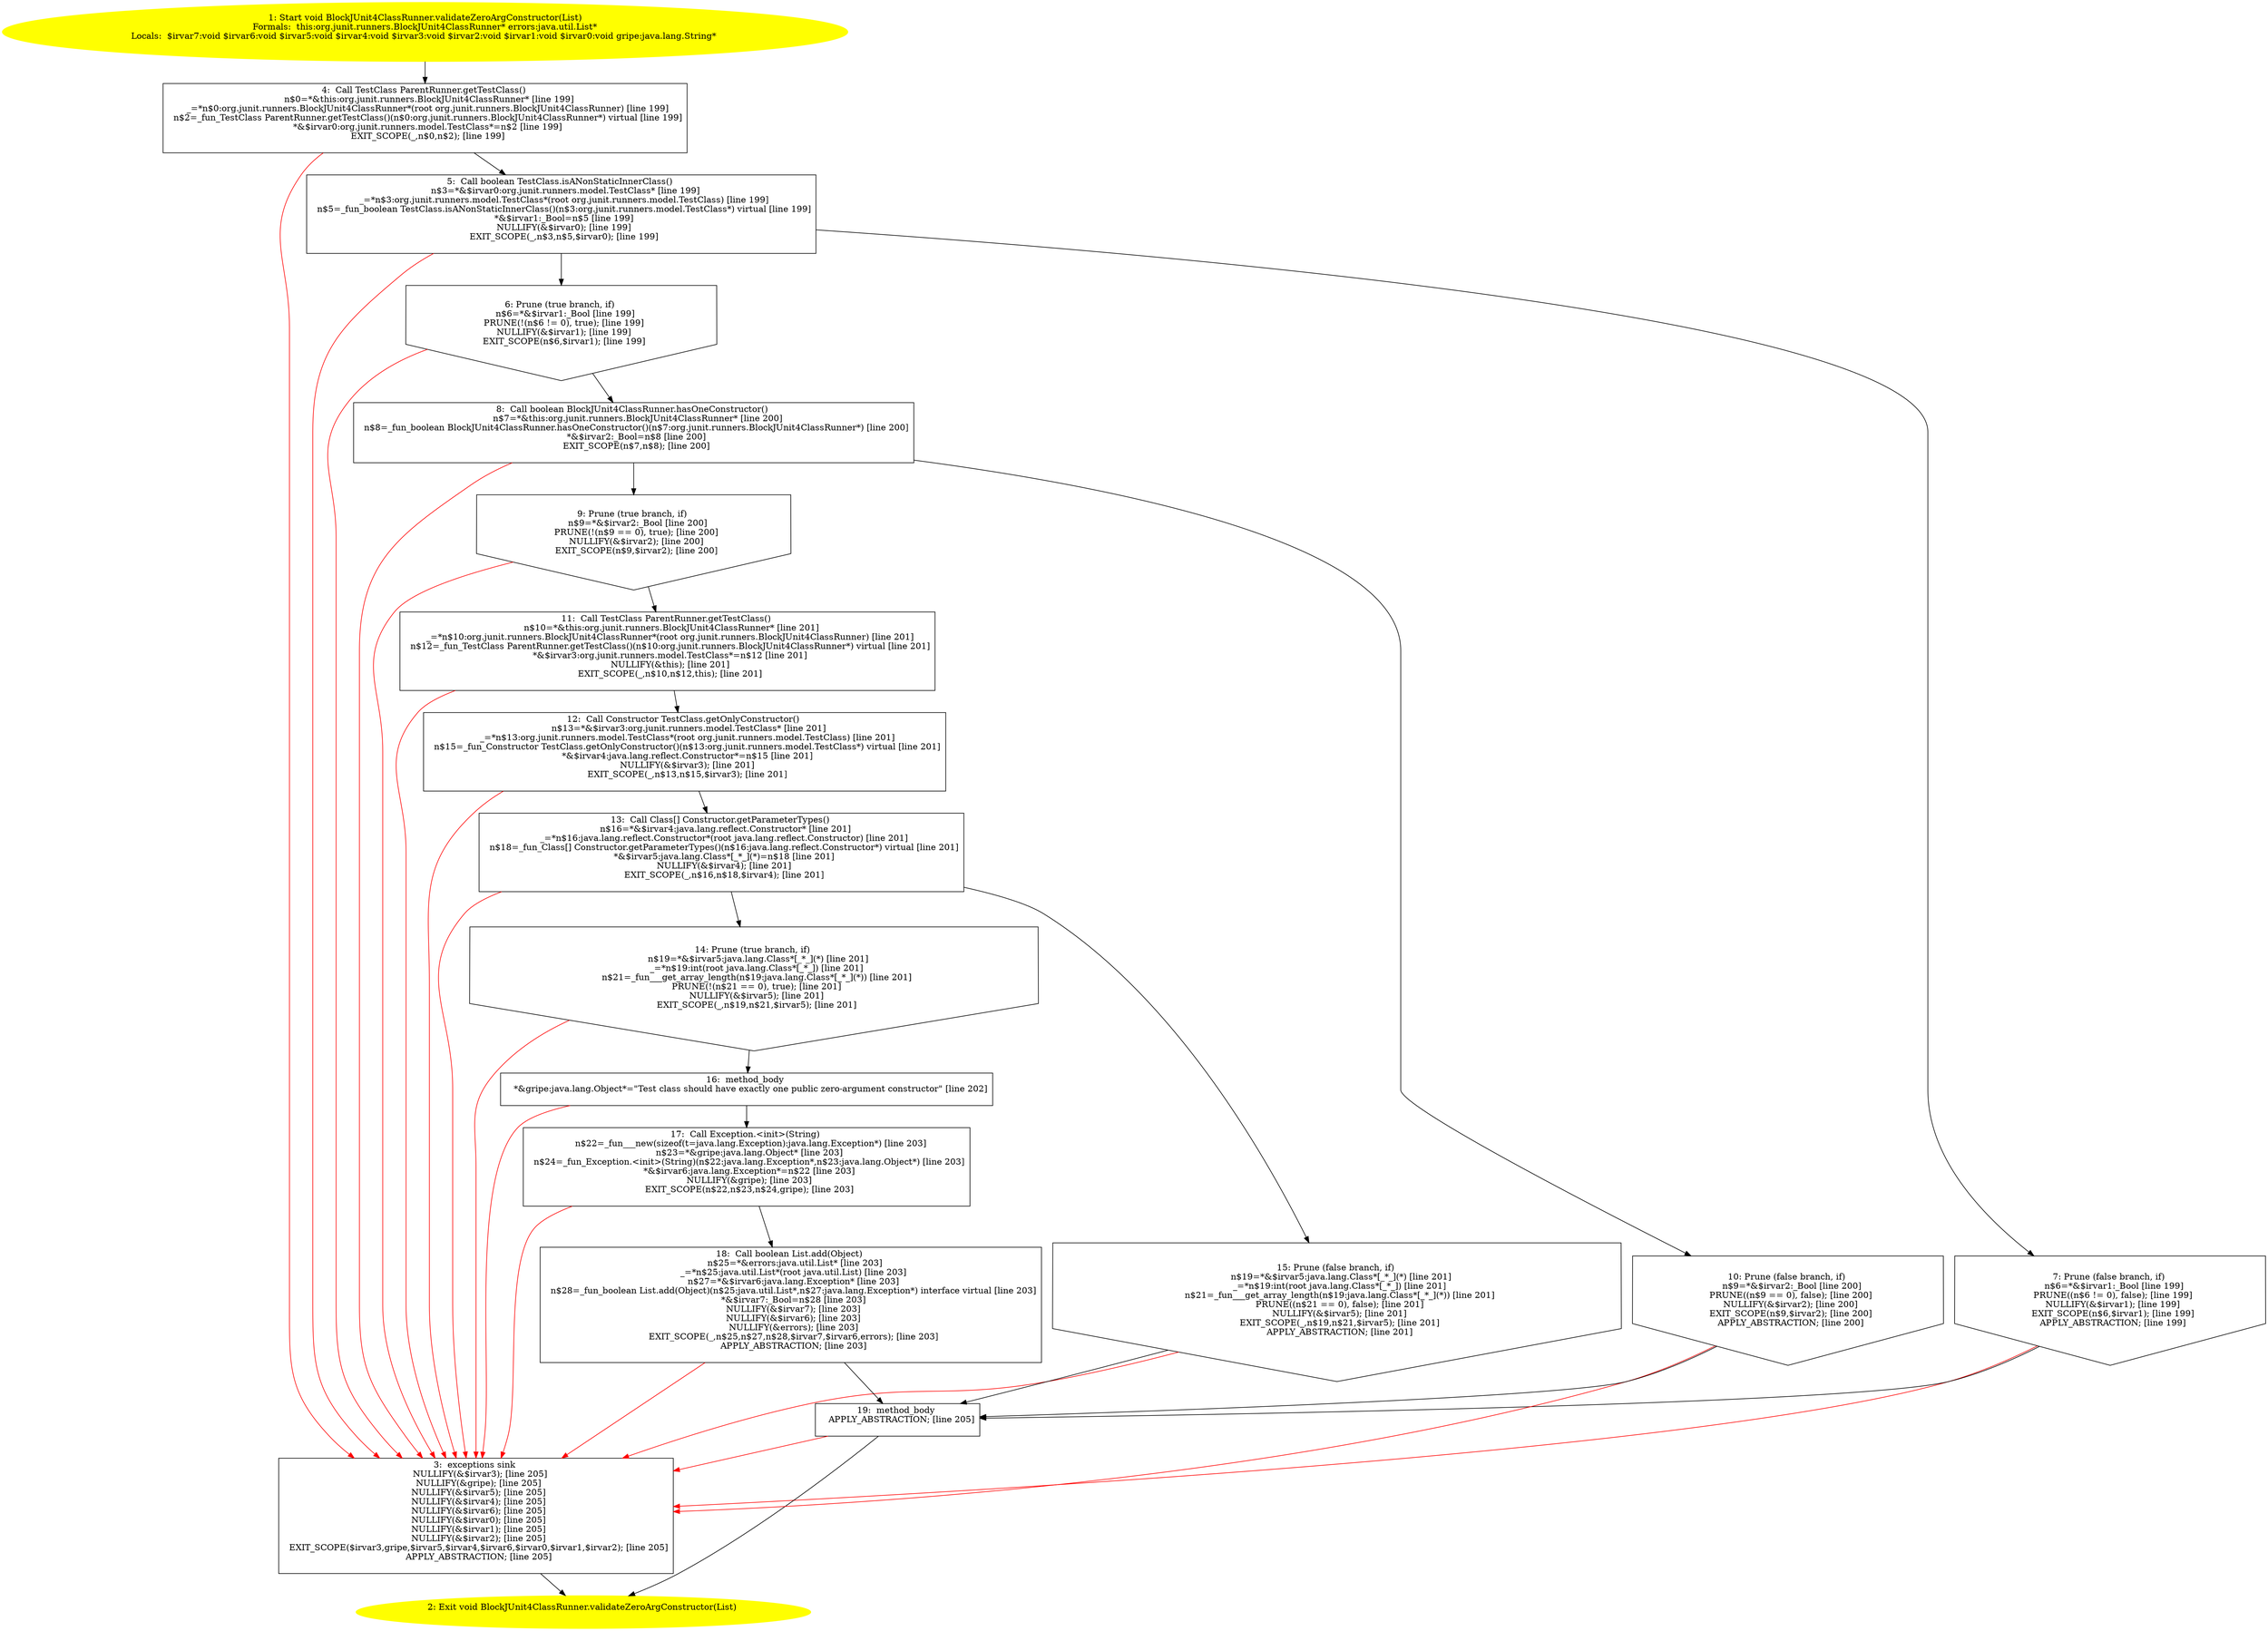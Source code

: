 /* @generated */
digraph cfg {
"org.junit.runners.BlockJUnit4ClassRunner.validateZeroArgConstructor(java.util.List):void.b9484d135a59d6f946002d8240540f62_1" [label="1: Start void BlockJUnit4ClassRunner.validateZeroArgConstructor(List)\nFormals:  this:org.junit.runners.BlockJUnit4ClassRunner* errors:java.util.List*\nLocals:  $irvar7:void $irvar6:void $irvar5:void $irvar4:void $irvar3:void $irvar2:void $irvar1:void $irvar0:void gripe:java.lang.String* \n  " color=yellow style=filled]
	

	 "org.junit.runners.BlockJUnit4ClassRunner.validateZeroArgConstructor(java.util.List):void.b9484d135a59d6f946002d8240540f62_1" -> "org.junit.runners.BlockJUnit4ClassRunner.validateZeroArgConstructor(java.util.List):void.b9484d135a59d6f946002d8240540f62_4" ;
"org.junit.runners.BlockJUnit4ClassRunner.validateZeroArgConstructor(java.util.List):void.b9484d135a59d6f946002d8240540f62_2" [label="2: Exit void BlockJUnit4ClassRunner.validateZeroArgConstructor(List) \n  " color=yellow style=filled]
	

"org.junit.runners.BlockJUnit4ClassRunner.validateZeroArgConstructor(java.util.List):void.b9484d135a59d6f946002d8240540f62_3" [label="3:  exceptions sink \n   NULLIFY(&$irvar3); [line 205]\n  NULLIFY(&gripe); [line 205]\n  NULLIFY(&$irvar5); [line 205]\n  NULLIFY(&$irvar4); [line 205]\n  NULLIFY(&$irvar6); [line 205]\n  NULLIFY(&$irvar0); [line 205]\n  NULLIFY(&$irvar1); [line 205]\n  NULLIFY(&$irvar2); [line 205]\n  EXIT_SCOPE($irvar3,gripe,$irvar5,$irvar4,$irvar6,$irvar0,$irvar1,$irvar2); [line 205]\n  APPLY_ABSTRACTION; [line 205]\n " shape="box"]
	

	 "org.junit.runners.BlockJUnit4ClassRunner.validateZeroArgConstructor(java.util.List):void.b9484d135a59d6f946002d8240540f62_3" -> "org.junit.runners.BlockJUnit4ClassRunner.validateZeroArgConstructor(java.util.List):void.b9484d135a59d6f946002d8240540f62_2" ;
"org.junit.runners.BlockJUnit4ClassRunner.validateZeroArgConstructor(java.util.List):void.b9484d135a59d6f946002d8240540f62_4" [label="4:  Call TestClass ParentRunner.getTestClass() \n   n$0=*&this:org.junit.runners.BlockJUnit4ClassRunner* [line 199]\n  _=*n$0:org.junit.runners.BlockJUnit4ClassRunner*(root org.junit.runners.BlockJUnit4ClassRunner) [line 199]\n  n$2=_fun_TestClass ParentRunner.getTestClass()(n$0:org.junit.runners.BlockJUnit4ClassRunner*) virtual [line 199]\n  *&$irvar0:org.junit.runners.model.TestClass*=n$2 [line 199]\n  EXIT_SCOPE(_,n$0,n$2); [line 199]\n " shape="box"]
	

	 "org.junit.runners.BlockJUnit4ClassRunner.validateZeroArgConstructor(java.util.List):void.b9484d135a59d6f946002d8240540f62_4" -> "org.junit.runners.BlockJUnit4ClassRunner.validateZeroArgConstructor(java.util.List):void.b9484d135a59d6f946002d8240540f62_5" ;
	 "org.junit.runners.BlockJUnit4ClassRunner.validateZeroArgConstructor(java.util.List):void.b9484d135a59d6f946002d8240540f62_4" -> "org.junit.runners.BlockJUnit4ClassRunner.validateZeroArgConstructor(java.util.List):void.b9484d135a59d6f946002d8240540f62_3" [color="red" ];
"org.junit.runners.BlockJUnit4ClassRunner.validateZeroArgConstructor(java.util.List):void.b9484d135a59d6f946002d8240540f62_5" [label="5:  Call boolean TestClass.isANonStaticInnerClass() \n   n$3=*&$irvar0:org.junit.runners.model.TestClass* [line 199]\n  _=*n$3:org.junit.runners.model.TestClass*(root org.junit.runners.model.TestClass) [line 199]\n  n$5=_fun_boolean TestClass.isANonStaticInnerClass()(n$3:org.junit.runners.model.TestClass*) virtual [line 199]\n  *&$irvar1:_Bool=n$5 [line 199]\n  NULLIFY(&$irvar0); [line 199]\n  EXIT_SCOPE(_,n$3,n$5,$irvar0); [line 199]\n " shape="box"]
	

	 "org.junit.runners.BlockJUnit4ClassRunner.validateZeroArgConstructor(java.util.List):void.b9484d135a59d6f946002d8240540f62_5" -> "org.junit.runners.BlockJUnit4ClassRunner.validateZeroArgConstructor(java.util.List):void.b9484d135a59d6f946002d8240540f62_6" ;
	 "org.junit.runners.BlockJUnit4ClassRunner.validateZeroArgConstructor(java.util.List):void.b9484d135a59d6f946002d8240540f62_5" -> "org.junit.runners.BlockJUnit4ClassRunner.validateZeroArgConstructor(java.util.List):void.b9484d135a59d6f946002d8240540f62_7" ;
	 "org.junit.runners.BlockJUnit4ClassRunner.validateZeroArgConstructor(java.util.List):void.b9484d135a59d6f946002d8240540f62_5" -> "org.junit.runners.BlockJUnit4ClassRunner.validateZeroArgConstructor(java.util.List):void.b9484d135a59d6f946002d8240540f62_3" [color="red" ];
"org.junit.runners.BlockJUnit4ClassRunner.validateZeroArgConstructor(java.util.List):void.b9484d135a59d6f946002d8240540f62_6" [label="6: Prune (true branch, if) \n   n$6=*&$irvar1:_Bool [line 199]\n  PRUNE(!(n$6 != 0), true); [line 199]\n  NULLIFY(&$irvar1); [line 199]\n  EXIT_SCOPE(n$6,$irvar1); [line 199]\n " shape="invhouse"]
	

	 "org.junit.runners.BlockJUnit4ClassRunner.validateZeroArgConstructor(java.util.List):void.b9484d135a59d6f946002d8240540f62_6" -> "org.junit.runners.BlockJUnit4ClassRunner.validateZeroArgConstructor(java.util.List):void.b9484d135a59d6f946002d8240540f62_8" ;
	 "org.junit.runners.BlockJUnit4ClassRunner.validateZeroArgConstructor(java.util.List):void.b9484d135a59d6f946002d8240540f62_6" -> "org.junit.runners.BlockJUnit4ClassRunner.validateZeroArgConstructor(java.util.List):void.b9484d135a59d6f946002d8240540f62_3" [color="red" ];
"org.junit.runners.BlockJUnit4ClassRunner.validateZeroArgConstructor(java.util.List):void.b9484d135a59d6f946002d8240540f62_7" [label="7: Prune (false branch, if) \n   n$6=*&$irvar1:_Bool [line 199]\n  PRUNE((n$6 != 0), false); [line 199]\n  NULLIFY(&$irvar1); [line 199]\n  EXIT_SCOPE(n$6,$irvar1); [line 199]\n  APPLY_ABSTRACTION; [line 199]\n " shape="invhouse"]
	

	 "org.junit.runners.BlockJUnit4ClassRunner.validateZeroArgConstructor(java.util.List):void.b9484d135a59d6f946002d8240540f62_7" -> "org.junit.runners.BlockJUnit4ClassRunner.validateZeroArgConstructor(java.util.List):void.b9484d135a59d6f946002d8240540f62_19" ;
	 "org.junit.runners.BlockJUnit4ClassRunner.validateZeroArgConstructor(java.util.List):void.b9484d135a59d6f946002d8240540f62_7" -> "org.junit.runners.BlockJUnit4ClassRunner.validateZeroArgConstructor(java.util.List):void.b9484d135a59d6f946002d8240540f62_3" [color="red" ];
"org.junit.runners.BlockJUnit4ClassRunner.validateZeroArgConstructor(java.util.List):void.b9484d135a59d6f946002d8240540f62_8" [label="8:  Call boolean BlockJUnit4ClassRunner.hasOneConstructor() \n   n$7=*&this:org.junit.runners.BlockJUnit4ClassRunner* [line 200]\n  n$8=_fun_boolean BlockJUnit4ClassRunner.hasOneConstructor()(n$7:org.junit.runners.BlockJUnit4ClassRunner*) [line 200]\n  *&$irvar2:_Bool=n$8 [line 200]\n  EXIT_SCOPE(n$7,n$8); [line 200]\n " shape="box"]
	

	 "org.junit.runners.BlockJUnit4ClassRunner.validateZeroArgConstructor(java.util.List):void.b9484d135a59d6f946002d8240540f62_8" -> "org.junit.runners.BlockJUnit4ClassRunner.validateZeroArgConstructor(java.util.List):void.b9484d135a59d6f946002d8240540f62_9" ;
	 "org.junit.runners.BlockJUnit4ClassRunner.validateZeroArgConstructor(java.util.List):void.b9484d135a59d6f946002d8240540f62_8" -> "org.junit.runners.BlockJUnit4ClassRunner.validateZeroArgConstructor(java.util.List):void.b9484d135a59d6f946002d8240540f62_10" ;
	 "org.junit.runners.BlockJUnit4ClassRunner.validateZeroArgConstructor(java.util.List):void.b9484d135a59d6f946002d8240540f62_8" -> "org.junit.runners.BlockJUnit4ClassRunner.validateZeroArgConstructor(java.util.List):void.b9484d135a59d6f946002d8240540f62_3" [color="red" ];
"org.junit.runners.BlockJUnit4ClassRunner.validateZeroArgConstructor(java.util.List):void.b9484d135a59d6f946002d8240540f62_9" [label="9: Prune (true branch, if) \n   n$9=*&$irvar2:_Bool [line 200]\n  PRUNE(!(n$9 == 0), true); [line 200]\n  NULLIFY(&$irvar2); [line 200]\n  EXIT_SCOPE(n$9,$irvar2); [line 200]\n " shape="invhouse"]
	

	 "org.junit.runners.BlockJUnit4ClassRunner.validateZeroArgConstructor(java.util.List):void.b9484d135a59d6f946002d8240540f62_9" -> "org.junit.runners.BlockJUnit4ClassRunner.validateZeroArgConstructor(java.util.List):void.b9484d135a59d6f946002d8240540f62_11" ;
	 "org.junit.runners.BlockJUnit4ClassRunner.validateZeroArgConstructor(java.util.List):void.b9484d135a59d6f946002d8240540f62_9" -> "org.junit.runners.BlockJUnit4ClassRunner.validateZeroArgConstructor(java.util.List):void.b9484d135a59d6f946002d8240540f62_3" [color="red" ];
"org.junit.runners.BlockJUnit4ClassRunner.validateZeroArgConstructor(java.util.List):void.b9484d135a59d6f946002d8240540f62_10" [label="10: Prune (false branch, if) \n   n$9=*&$irvar2:_Bool [line 200]\n  PRUNE((n$9 == 0), false); [line 200]\n  NULLIFY(&$irvar2); [line 200]\n  EXIT_SCOPE(n$9,$irvar2); [line 200]\n  APPLY_ABSTRACTION; [line 200]\n " shape="invhouse"]
	

	 "org.junit.runners.BlockJUnit4ClassRunner.validateZeroArgConstructor(java.util.List):void.b9484d135a59d6f946002d8240540f62_10" -> "org.junit.runners.BlockJUnit4ClassRunner.validateZeroArgConstructor(java.util.List):void.b9484d135a59d6f946002d8240540f62_19" ;
	 "org.junit.runners.BlockJUnit4ClassRunner.validateZeroArgConstructor(java.util.List):void.b9484d135a59d6f946002d8240540f62_10" -> "org.junit.runners.BlockJUnit4ClassRunner.validateZeroArgConstructor(java.util.List):void.b9484d135a59d6f946002d8240540f62_3" [color="red" ];
"org.junit.runners.BlockJUnit4ClassRunner.validateZeroArgConstructor(java.util.List):void.b9484d135a59d6f946002d8240540f62_11" [label="11:  Call TestClass ParentRunner.getTestClass() \n   n$10=*&this:org.junit.runners.BlockJUnit4ClassRunner* [line 201]\n  _=*n$10:org.junit.runners.BlockJUnit4ClassRunner*(root org.junit.runners.BlockJUnit4ClassRunner) [line 201]\n  n$12=_fun_TestClass ParentRunner.getTestClass()(n$10:org.junit.runners.BlockJUnit4ClassRunner*) virtual [line 201]\n  *&$irvar3:org.junit.runners.model.TestClass*=n$12 [line 201]\n  NULLIFY(&this); [line 201]\n  EXIT_SCOPE(_,n$10,n$12,this); [line 201]\n " shape="box"]
	

	 "org.junit.runners.BlockJUnit4ClassRunner.validateZeroArgConstructor(java.util.List):void.b9484d135a59d6f946002d8240540f62_11" -> "org.junit.runners.BlockJUnit4ClassRunner.validateZeroArgConstructor(java.util.List):void.b9484d135a59d6f946002d8240540f62_12" ;
	 "org.junit.runners.BlockJUnit4ClassRunner.validateZeroArgConstructor(java.util.List):void.b9484d135a59d6f946002d8240540f62_11" -> "org.junit.runners.BlockJUnit4ClassRunner.validateZeroArgConstructor(java.util.List):void.b9484d135a59d6f946002d8240540f62_3" [color="red" ];
"org.junit.runners.BlockJUnit4ClassRunner.validateZeroArgConstructor(java.util.List):void.b9484d135a59d6f946002d8240540f62_12" [label="12:  Call Constructor TestClass.getOnlyConstructor() \n   n$13=*&$irvar3:org.junit.runners.model.TestClass* [line 201]\n  _=*n$13:org.junit.runners.model.TestClass*(root org.junit.runners.model.TestClass) [line 201]\n  n$15=_fun_Constructor TestClass.getOnlyConstructor()(n$13:org.junit.runners.model.TestClass*) virtual [line 201]\n  *&$irvar4:java.lang.reflect.Constructor*=n$15 [line 201]\n  NULLIFY(&$irvar3); [line 201]\n  EXIT_SCOPE(_,n$13,n$15,$irvar3); [line 201]\n " shape="box"]
	

	 "org.junit.runners.BlockJUnit4ClassRunner.validateZeroArgConstructor(java.util.List):void.b9484d135a59d6f946002d8240540f62_12" -> "org.junit.runners.BlockJUnit4ClassRunner.validateZeroArgConstructor(java.util.List):void.b9484d135a59d6f946002d8240540f62_13" ;
	 "org.junit.runners.BlockJUnit4ClassRunner.validateZeroArgConstructor(java.util.List):void.b9484d135a59d6f946002d8240540f62_12" -> "org.junit.runners.BlockJUnit4ClassRunner.validateZeroArgConstructor(java.util.List):void.b9484d135a59d6f946002d8240540f62_3" [color="red" ];
"org.junit.runners.BlockJUnit4ClassRunner.validateZeroArgConstructor(java.util.List):void.b9484d135a59d6f946002d8240540f62_13" [label="13:  Call Class[] Constructor.getParameterTypes() \n   n$16=*&$irvar4:java.lang.reflect.Constructor* [line 201]\n  _=*n$16:java.lang.reflect.Constructor*(root java.lang.reflect.Constructor) [line 201]\n  n$18=_fun_Class[] Constructor.getParameterTypes()(n$16:java.lang.reflect.Constructor*) virtual [line 201]\n  *&$irvar5:java.lang.Class*[_*_](*)=n$18 [line 201]\n  NULLIFY(&$irvar4); [line 201]\n  EXIT_SCOPE(_,n$16,n$18,$irvar4); [line 201]\n " shape="box"]
	

	 "org.junit.runners.BlockJUnit4ClassRunner.validateZeroArgConstructor(java.util.List):void.b9484d135a59d6f946002d8240540f62_13" -> "org.junit.runners.BlockJUnit4ClassRunner.validateZeroArgConstructor(java.util.List):void.b9484d135a59d6f946002d8240540f62_14" ;
	 "org.junit.runners.BlockJUnit4ClassRunner.validateZeroArgConstructor(java.util.List):void.b9484d135a59d6f946002d8240540f62_13" -> "org.junit.runners.BlockJUnit4ClassRunner.validateZeroArgConstructor(java.util.List):void.b9484d135a59d6f946002d8240540f62_15" ;
	 "org.junit.runners.BlockJUnit4ClassRunner.validateZeroArgConstructor(java.util.List):void.b9484d135a59d6f946002d8240540f62_13" -> "org.junit.runners.BlockJUnit4ClassRunner.validateZeroArgConstructor(java.util.List):void.b9484d135a59d6f946002d8240540f62_3" [color="red" ];
"org.junit.runners.BlockJUnit4ClassRunner.validateZeroArgConstructor(java.util.List):void.b9484d135a59d6f946002d8240540f62_14" [label="14: Prune (true branch, if) \n   n$19=*&$irvar5:java.lang.Class*[_*_](*) [line 201]\n  _=*n$19:int(root java.lang.Class*[_*_]) [line 201]\n  n$21=_fun___get_array_length(n$19:java.lang.Class*[_*_](*)) [line 201]\n  PRUNE(!(n$21 == 0), true); [line 201]\n  NULLIFY(&$irvar5); [line 201]\n  EXIT_SCOPE(_,n$19,n$21,$irvar5); [line 201]\n " shape="invhouse"]
	

	 "org.junit.runners.BlockJUnit4ClassRunner.validateZeroArgConstructor(java.util.List):void.b9484d135a59d6f946002d8240540f62_14" -> "org.junit.runners.BlockJUnit4ClassRunner.validateZeroArgConstructor(java.util.List):void.b9484d135a59d6f946002d8240540f62_16" ;
	 "org.junit.runners.BlockJUnit4ClassRunner.validateZeroArgConstructor(java.util.List):void.b9484d135a59d6f946002d8240540f62_14" -> "org.junit.runners.BlockJUnit4ClassRunner.validateZeroArgConstructor(java.util.List):void.b9484d135a59d6f946002d8240540f62_3" [color="red" ];
"org.junit.runners.BlockJUnit4ClassRunner.validateZeroArgConstructor(java.util.List):void.b9484d135a59d6f946002d8240540f62_15" [label="15: Prune (false branch, if) \n   n$19=*&$irvar5:java.lang.Class*[_*_](*) [line 201]\n  _=*n$19:int(root java.lang.Class*[_*_]) [line 201]\n  n$21=_fun___get_array_length(n$19:java.lang.Class*[_*_](*)) [line 201]\n  PRUNE((n$21 == 0), false); [line 201]\n  NULLIFY(&$irvar5); [line 201]\n  EXIT_SCOPE(_,n$19,n$21,$irvar5); [line 201]\n  APPLY_ABSTRACTION; [line 201]\n " shape="invhouse"]
	

	 "org.junit.runners.BlockJUnit4ClassRunner.validateZeroArgConstructor(java.util.List):void.b9484d135a59d6f946002d8240540f62_15" -> "org.junit.runners.BlockJUnit4ClassRunner.validateZeroArgConstructor(java.util.List):void.b9484d135a59d6f946002d8240540f62_19" ;
	 "org.junit.runners.BlockJUnit4ClassRunner.validateZeroArgConstructor(java.util.List):void.b9484d135a59d6f946002d8240540f62_15" -> "org.junit.runners.BlockJUnit4ClassRunner.validateZeroArgConstructor(java.util.List):void.b9484d135a59d6f946002d8240540f62_3" [color="red" ];
"org.junit.runners.BlockJUnit4ClassRunner.validateZeroArgConstructor(java.util.List):void.b9484d135a59d6f946002d8240540f62_16" [label="16:  method_body \n   *&gripe:java.lang.Object*=\"Test class should have exactly one public zero-argument constructor\" [line 202]\n " shape="box"]
	

	 "org.junit.runners.BlockJUnit4ClassRunner.validateZeroArgConstructor(java.util.List):void.b9484d135a59d6f946002d8240540f62_16" -> "org.junit.runners.BlockJUnit4ClassRunner.validateZeroArgConstructor(java.util.List):void.b9484d135a59d6f946002d8240540f62_17" ;
	 "org.junit.runners.BlockJUnit4ClassRunner.validateZeroArgConstructor(java.util.List):void.b9484d135a59d6f946002d8240540f62_16" -> "org.junit.runners.BlockJUnit4ClassRunner.validateZeroArgConstructor(java.util.List):void.b9484d135a59d6f946002d8240540f62_3" [color="red" ];
"org.junit.runners.BlockJUnit4ClassRunner.validateZeroArgConstructor(java.util.List):void.b9484d135a59d6f946002d8240540f62_17" [label="17:  Call Exception.<init>(String) \n   n$22=_fun___new(sizeof(t=java.lang.Exception):java.lang.Exception*) [line 203]\n  n$23=*&gripe:java.lang.Object* [line 203]\n  n$24=_fun_Exception.<init>(String)(n$22:java.lang.Exception*,n$23:java.lang.Object*) [line 203]\n  *&$irvar6:java.lang.Exception*=n$22 [line 203]\n  NULLIFY(&gripe); [line 203]\n  EXIT_SCOPE(n$22,n$23,n$24,gripe); [line 203]\n " shape="box"]
	

	 "org.junit.runners.BlockJUnit4ClassRunner.validateZeroArgConstructor(java.util.List):void.b9484d135a59d6f946002d8240540f62_17" -> "org.junit.runners.BlockJUnit4ClassRunner.validateZeroArgConstructor(java.util.List):void.b9484d135a59d6f946002d8240540f62_18" ;
	 "org.junit.runners.BlockJUnit4ClassRunner.validateZeroArgConstructor(java.util.List):void.b9484d135a59d6f946002d8240540f62_17" -> "org.junit.runners.BlockJUnit4ClassRunner.validateZeroArgConstructor(java.util.List):void.b9484d135a59d6f946002d8240540f62_3" [color="red" ];
"org.junit.runners.BlockJUnit4ClassRunner.validateZeroArgConstructor(java.util.List):void.b9484d135a59d6f946002d8240540f62_18" [label="18:  Call boolean List.add(Object) \n   n$25=*&errors:java.util.List* [line 203]\n  _=*n$25:java.util.List*(root java.util.List) [line 203]\n  n$27=*&$irvar6:java.lang.Exception* [line 203]\n  n$28=_fun_boolean List.add(Object)(n$25:java.util.List*,n$27:java.lang.Exception*) interface virtual [line 203]\n  *&$irvar7:_Bool=n$28 [line 203]\n  NULLIFY(&$irvar7); [line 203]\n  NULLIFY(&$irvar6); [line 203]\n  NULLIFY(&errors); [line 203]\n  EXIT_SCOPE(_,n$25,n$27,n$28,$irvar7,$irvar6,errors); [line 203]\n  APPLY_ABSTRACTION; [line 203]\n " shape="box"]
	

	 "org.junit.runners.BlockJUnit4ClassRunner.validateZeroArgConstructor(java.util.List):void.b9484d135a59d6f946002d8240540f62_18" -> "org.junit.runners.BlockJUnit4ClassRunner.validateZeroArgConstructor(java.util.List):void.b9484d135a59d6f946002d8240540f62_19" ;
	 "org.junit.runners.BlockJUnit4ClassRunner.validateZeroArgConstructor(java.util.List):void.b9484d135a59d6f946002d8240540f62_18" -> "org.junit.runners.BlockJUnit4ClassRunner.validateZeroArgConstructor(java.util.List):void.b9484d135a59d6f946002d8240540f62_3" [color="red" ];
"org.junit.runners.BlockJUnit4ClassRunner.validateZeroArgConstructor(java.util.List):void.b9484d135a59d6f946002d8240540f62_19" [label="19:  method_body \n   APPLY_ABSTRACTION; [line 205]\n " shape="box"]
	

	 "org.junit.runners.BlockJUnit4ClassRunner.validateZeroArgConstructor(java.util.List):void.b9484d135a59d6f946002d8240540f62_19" -> "org.junit.runners.BlockJUnit4ClassRunner.validateZeroArgConstructor(java.util.List):void.b9484d135a59d6f946002d8240540f62_2" ;
	 "org.junit.runners.BlockJUnit4ClassRunner.validateZeroArgConstructor(java.util.List):void.b9484d135a59d6f946002d8240540f62_19" -> "org.junit.runners.BlockJUnit4ClassRunner.validateZeroArgConstructor(java.util.List):void.b9484d135a59d6f946002d8240540f62_3" [color="red" ];
}
